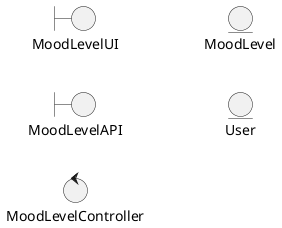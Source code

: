 @startuml
boundary MoodLevelUI
boundary MoodLevelAPI

control MoodLevelController

entity MoodLevel
entity User

left to right direction
@enduml